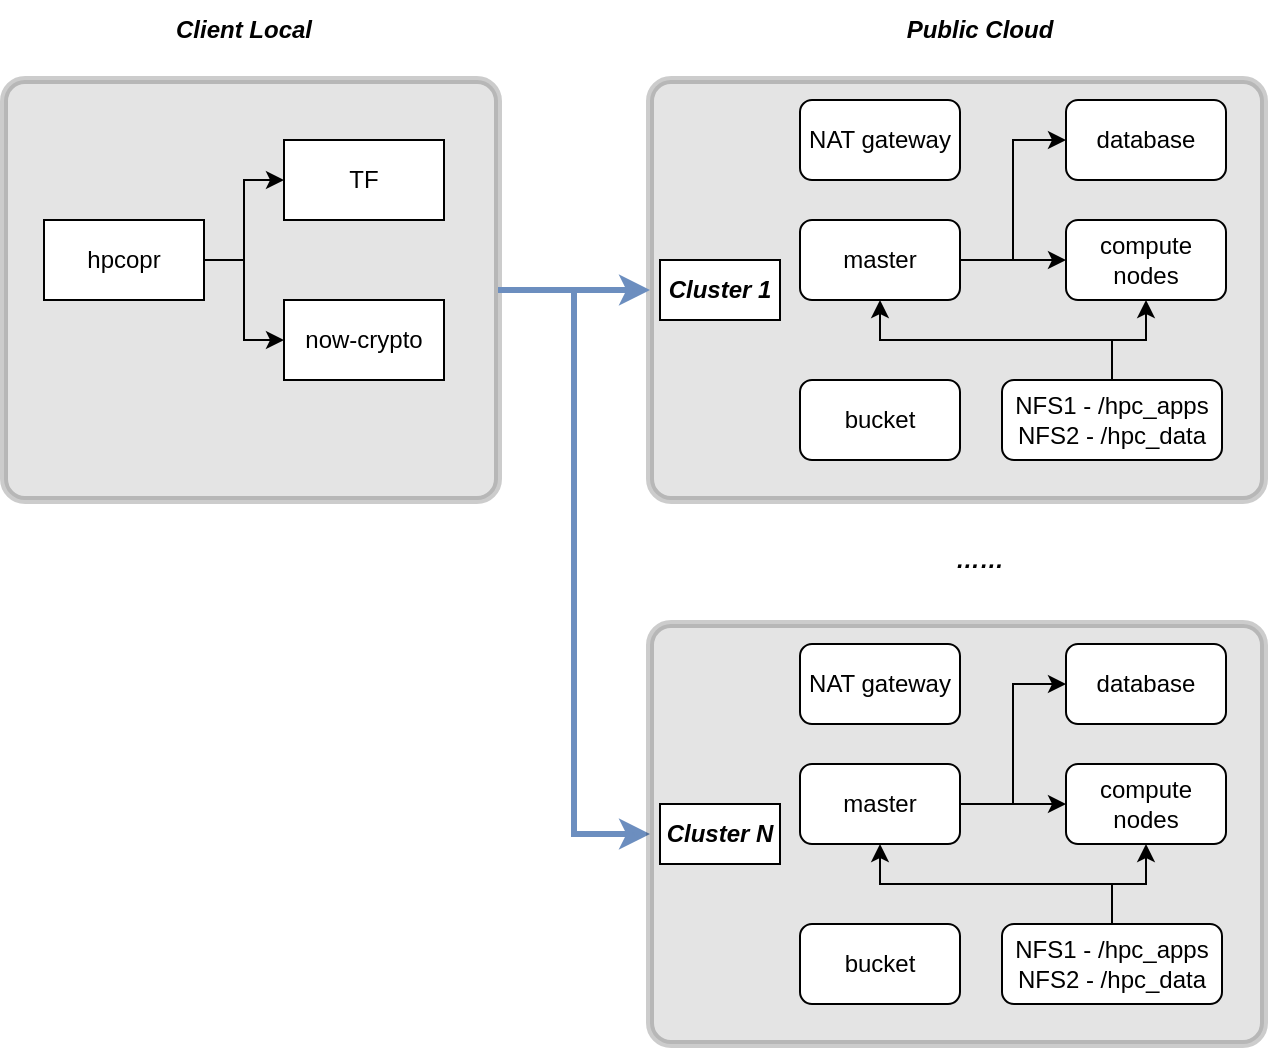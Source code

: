 <mxfile version="${version}" pages="2">
  <diagram id="0" name="第 1 页">
    <mxGraphModel dx="1038" dy="463" grid="1" gridSize="10" guides="1" tooltips="1" connect="1" arrows="1" fold="1" page="1" pageScale="1" pageWidth="827" pageHeight="1169" math="0" shadow="0">
      <root>
        <mxCell id="0" />
        <mxCell id="1" parent="0" />
        <mxCell id="zvofzlzykT_Vp9awiF-s-29" value="" style="rounded=1;whiteSpace=wrap;html=1;strokeWidth=4;fillColor=#787878;opacity=20;arcSize=5;" parent="1" vertex="1">
          <mxGeometry x="463" y="90" width="307" height="210" as="geometry" />
        </mxCell>
        <mxCell id="zvofzlzykT_Vp9awiF-s-46" style="edgeStyle=orthogonalEdgeStyle;rounded=0;orthogonalLoop=1;jettySize=auto;html=1;exitX=1;exitY=0.5;exitDx=0;exitDy=0;entryX=0;entryY=0.5;entryDx=0;entryDy=0;strokeWidth=3;strokeColor=#6c8ebf;fillColor=#dae8fc;" edge="1" parent="1" source="zvofzlzykT_Vp9awiF-s-30" target="zvofzlzykT_Vp9awiF-s-34">
          <mxGeometry relative="1" as="geometry" />
        </mxCell>
        <mxCell id="zvofzlzykT_Vp9awiF-s-30" value="" style="rounded=1;whiteSpace=wrap;html=1;strokeWidth=4;fillColor=#787878;opacity=20;arcSize=5;" parent="1" vertex="1">
          <mxGeometry x="140" y="90" width="247" height="210" as="geometry" />
        </mxCell>
        <mxCell id="zvofzlzykT_Vp9awiF-s-7" style="edgeStyle=orthogonalEdgeStyle;rounded=0;orthogonalLoop=1;jettySize=auto;html=1;exitX=1;exitY=0.5;exitDx=0;exitDy=0;entryX=0;entryY=0.5;entryDx=0;entryDy=0;" parent="1" source="zvofzlzykT_Vp9awiF-s-2" target="zvofzlzykT_Vp9awiF-s-4" edge="1">
          <mxGeometry relative="1" as="geometry" />
        </mxCell>
        <mxCell id="zvofzlzykT_Vp9awiF-s-8" style="edgeStyle=orthogonalEdgeStyle;rounded=0;orthogonalLoop=1;jettySize=auto;html=1;exitX=1;exitY=0.5;exitDx=0;exitDy=0;entryX=0;entryY=0.5;entryDx=0;entryDy=0;" parent="1" source="zvofzlzykT_Vp9awiF-s-2" target="zvofzlzykT_Vp9awiF-s-3" edge="1">
          <mxGeometry relative="1" as="geometry" />
        </mxCell>
        <mxCell id="zvofzlzykT_Vp9awiF-s-2" value="hpcopr" style="rounded=0;whiteSpace=wrap;html=1;" parent="1" vertex="1">
          <mxGeometry x="160" y="160" width="80" height="40" as="geometry" />
        </mxCell>
        <mxCell id="zvofzlzykT_Vp9awiF-s-3" value="now-crypto" style="rounded=0;whiteSpace=wrap;html=1;" parent="1" vertex="1">
          <mxGeometry x="280" y="200" width="80" height="40" as="geometry" />
        </mxCell>
        <mxCell id="zvofzlzykT_Vp9awiF-s-31" style="edgeStyle=orthogonalEdgeStyle;rounded=0;orthogonalLoop=1;jettySize=auto;html=1;exitX=1;exitY=0.5;exitDx=0;exitDy=0;entryX=0;entryY=0.5;entryDx=0;entryDy=0;fillColor=#dae8fc;strokeColor=#6c8ebf;strokeWidth=3;" parent="1" source="zvofzlzykT_Vp9awiF-s-30" target="zvofzlzykT_Vp9awiF-s-29" edge="1">
          <mxGeometry relative="1" as="geometry" />
        </mxCell>
        <mxCell id="zvofzlzykT_Vp9awiF-s-4" value="TF" style="rounded=0;whiteSpace=wrap;html=1;" parent="1" vertex="1">
          <mxGeometry x="280" y="120" width="80" height="40" as="geometry" />
        </mxCell>
        <mxCell id="zvofzlzykT_Vp9awiF-s-9" value="Client Local" style="text;html=1;strokeColor=none;fillColor=none;align=center;verticalAlign=middle;whiteSpace=wrap;rounded=0;fontStyle=3" parent="1" vertex="1">
          <mxGeometry x="160" y="50" width="200" height="30" as="geometry" />
        </mxCell>
        <mxCell id="zvofzlzykT_Vp9awiF-s-21" style="edgeStyle=orthogonalEdgeStyle;rounded=0;orthogonalLoop=1;jettySize=auto;html=1;exitX=1;exitY=0.5;exitDx=0;exitDy=0;entryX=0;entryY=0.5;entryDx=0;entryDy=0;" parent="1" source="zvofzlzykT_Vp9awiF-s-11" target="zvofzlzykT_Vp9awiF-s-12" edge="1">
          <mxGeometry relative="1" as="geometry" />
        </mxCell>
        <mxCell id="zvofzlzykT_Vp9awiF-s-22" style="edgeStyle=orthogonalEdgeStyle;rounded=0;orthogonalLoop=1;jettySize=auto;html=1;exitX=1;exitY=0.5;exitDx=0;exitDy=0;entryX=0;entryY=0.5;entryDx=0;entryDy=0;" parent="1" source="zvofzlzykT_Vp9awiF-s-11" target="zvofzlzykT_Vp9awiF-s-14" edge="1">
          <mxGeometry relative="1" as="geometry" />
        </mxCell>
        <mxCell id="zvofzlzykT_Vp9awiF-s-11" value="master" style="rounded=1;whiteSpace=wrap;html=1;" parent="1" vertex="1">
          <mxGeometry x="538" y="160" width="80" height="40" as="geometry" />
        </mxCell>
        <mxCell id="zvofzlzykT_Vp9awiF-s-12" value="database" style="rounded=1;whiteSpace=wrap;html=1;" parent="1" vertex="1">
          <mxGeometry x="671" y="100" width="80" height="40" as="geometry" />
        </mxCell>
        <mxCell id="zvofzlzykT_Vp9awiF-s-13" value="NAT gateway" style="rounded=1;whiteSpace=wrap;html=1;" parent="1" vertex="1">
          <mxGeometry x="538" y="100" width="80" height="40" as="geometry" />
        </mxCell>
        <mxCell id="zvofzlzykT_Vp9awiF-s-14" value="compute nodes" style="rounded=1;whiteSpace=wrap;html=1;" parent="1" vertex="1">
          <mxGeometry x="671" y="160" width="80" height="40" as="geometry" />
        </mxCell>
        <mxCell id="zvofzlzykT_Vp9awiF-s-18" style="edgeStyle=orthogonalEdgeStyle;rounded=0;orthogonalLoop=1;jettySize=auto;html=1;exitX=0.5;exitY=0;exitDx=0;exitDy=0;entryX=0.5;entryY=1;entryDx=0;entryDy=0;" parent="1" source="zvofzlzykT_Vp9awiF-s-16" target="zvofzlzykT_Vp9awiF-s-11" edge="1">
          <mxGeometry relative="1" as="geometry" />
        </mxCell>
        <mxCell id="zvofzlzykT_Vp9awiF-s-19" style="edgeStyle=orthogonalEdgeStyle;rounded=0;orthogonalLoop=1;jettySize=auto;html=1;exitX=0.5;exitY=0;exitDx=0;exitDy=0;entryX=0.5;entryY=1;entryDx=0;entryDy=0;" parent="1" source="zvofzlzykT_Vp9awiF-s-16" target="zvofzlzykT_Vp9awiF-s-14" edge="1">
          <mxGeometry relative="1" as="geometry" />
        </mxCell>
        <mxCell id="zvofzlzykT_Vp9awiF-s-16" value="NFS1 - /hpc_apps&lt;br&gt;NFS2 - /hpc_data" style="rounded=1;whiteSpace=wrap;html=1;" parent="1" vertex="1">
          <mxGeometry x="639" y="240" width="110" height="40" as="geometry" />
        </mxCell>
        <mxCell id="zvofzlzykT_Vp9awiF-s-24" value="Public Cloud" style="text;html=1;strokeColor=none;fillColor=none;align=center;verticalAlign=middle;whiteSpace=wrap;rounded=0;fontStyle=3" parent="1" vertex="1">
          <mxGeometry x="528" y="50" width="200" height="30" as="geometry" />
        </mxCell>
        <mxCell id="zvofzlzykT_Vp9awiF-s-25" value="bucket" style="rounded=1;whiteSpace=wrap;html=1;" parent="1" vertex="1">
          <mxGeometry x="538" y="240" width="80" height="40" as="geometry" />
        </mxCell>
        <mxCell id="zvofzlzykT_Vp9awiF-s-33" value="Cluster 1" style="text;html=1;strokeColor=default;fillColor=default;align=center;verticalAlign=middle;whiteSpace=wrap;rounded=0;fontStyle=3" vertex="1" parent="1">
          <mxGeometry x="468" y="180" width="60" height="30" as="geometry" />
        </mxCell>
        <mxCell id="zvofzlzykT_Vp9awiF-s-34" value="" style="rounded=1;whiteSpace=wrap;html=1;strokeWidth=4;fillColor=#787878;opacity=20;arcSize=5;" vertex="1" parent="1">
          <mxGeometry x="463" y="362" width="307" height="210" as="geometry" />
        </mxCell>
        <mxCell id="zvofzlzykT_Vp9awiF-s-35" style="edgeStyle=orthogonalEdgeStyle;rounded=0;orthogonalLoop=1;jettySize=auto;html=1;exitX=1;exitY=0.5;exitDx=0;exitDy=0;entryX=0;entryY=0.5;entryDx=0;entryDy=0;" edge="1" parent="1" source="zvofzlzykT_Vp9awiF-s-37" target="zvofzlzykT_Vp9awiF-s-38">
          <mxGeometry relative="1" as="geometry" />
        </mxCell>
        <mxCell id="zvofzlzykT_Vp9awiF-s-36" style="edgeStyle=orthogonalEdgeStyle;rounded=0;orthogonalLoop=1;jettySize=auto;html=1;exitX=1;exitY=0.5;exitDx=0;exitDy=0;entryX=0;entryY=0.5;entryDx=0;entryDy=0;" edge="1" parent="1" source="zvofzlzykT_Vp9awiF-s-37" target="zvofzlzykT_Vp9awiF-s-40">
          <mxGeometry relative="1" as="geometry" />
        </mxCell>
        <mxCell id="zvofzlzykT_Vp9awiF-s-37" value="master" style="rounded=1;whiteSpace=wrap;html=1;" vertex="1" parent="1">
          <mxGeometry x="538" y="432" width="80" height="40" as="geometry" />
        </mxCell>
        <mxCell id="zvofzlzykT_Vp9awiF-s-38" value="database" style="rounded=1;whiteSpace=wrap;html=1;" vertex="1" parent="1">
          <mxGeometry x="671" y="372" width="80" height="40" as="geometry" />
        </mxCell>
        <mxCell id="zvofzlzykT_Vp9awiF-s-39" value="NAT gateway" style="rounded=1;whiteSpace=wrap;html=1;" vertex="1" parent="1">
          <mxGeometry x="538" y="372" width="80" height="40" as="geometry" />
        </mxCell>
        <mxCell id="zvofzlzykT_Vp9awiF-s-40" value="compute nodes" style="rounded=1;whiteSpace=wrap;html=1;" vertex="1" parent="1">
          <mxGeometry x="671" y="432" width="80" height="40" as="geometry" />
        </mxCell>
        <mxCell id="zvofzlzykT_Vp9awiF-s-41" style="edgeStyle=orthogonalEdgeStyle;rounded=0;orthogonalLoop=1;jettySize=auto;html=1;exitX=0.5;exitY=0;exitDx=0;exitDy=0;entryX=0.5;entryY=1;entryDx=0;entryDy=0;" edge="1" parent="1" source="zvofzlzykT_Vp9awiF-s-43" target="zvofzlzykT_Vp9awiF-s-37">
          <mxGeometry relative="1" as="geometry" />
        </mxCell>
        <mxCell id="zvofzlzykT_Vp9awiF-s-42" style="edgeStyle=orthogonalEdgeStyle;rounded=0;orthogonalLoop=1;jettySize=auto;html=1;exitX=0.5;exitY=0;exitDx=0;exitDy=0;entryX=0.5;entryY=1;entryDx=0;entryDy=0;" edge="1" parent="1" source="zvofzlzykT_Vp9awiF-s-43" target="zvofzlzykT_Vp9awiF-s-40">
          <mxGeometry relative="1" as="geometry" />
        </mxCell>
        <mxCell id="zvofzlzykT_Vp9awiF-s-43" value="NFS1 - /hpc_apps&lt;br&gt;NFS2 - /hpc_data" style="rounded=1;whiteSpace=wrap;html=1;" vertex="1" parent="1">
          <mxGeometry x="639" y="512" width="110" height="40" as="geometry" />
        </mxCell>
        <mxCell id="zvofzlzykT_Vp9awiF-s-44" value="bucket" style="rounded=1;whiteSpace=wrap;html=1;" vertex="1" parent="1">
          <mxGeometry x="538" y="512" width="80" height="40" as="geometry" />
        </mxCell>
        <mxCell id="zvofzlzykT_Vp9awiF-s-45" value="Cluster N" style="text;html=1;strokeColor=default;fillColor=default;align=center;verticalAlign=middle;whiteSpace=wrap;rounded=0;fontStyle=3" vertex="1" parent="1">
          <mxGeometry x="468" y="452" width="60" height="30" as="geometry" />
        </mxCell>
        <mxCell id="zvofzlzykT_Vp9awiF-s-47" value="……" style="text;html=1;strokeColor=none;fillColor=none;align=center;verticalAlign=middle;whiteSpace=wrap;rounded=0;fontStyle=3" vertex="1" parent="1">
          <mxGeometry x="528" y="315" width="200" height="30" as="geometry" />
        </mxCell>
      </root>
    </mxGraphModel>
  </diagram>
  <diagram id="MjzEjCeCe2L5sVX2RyLT" name="第 2 页">
    <mxGraphModel />
  </diagram>
</mxfile>
